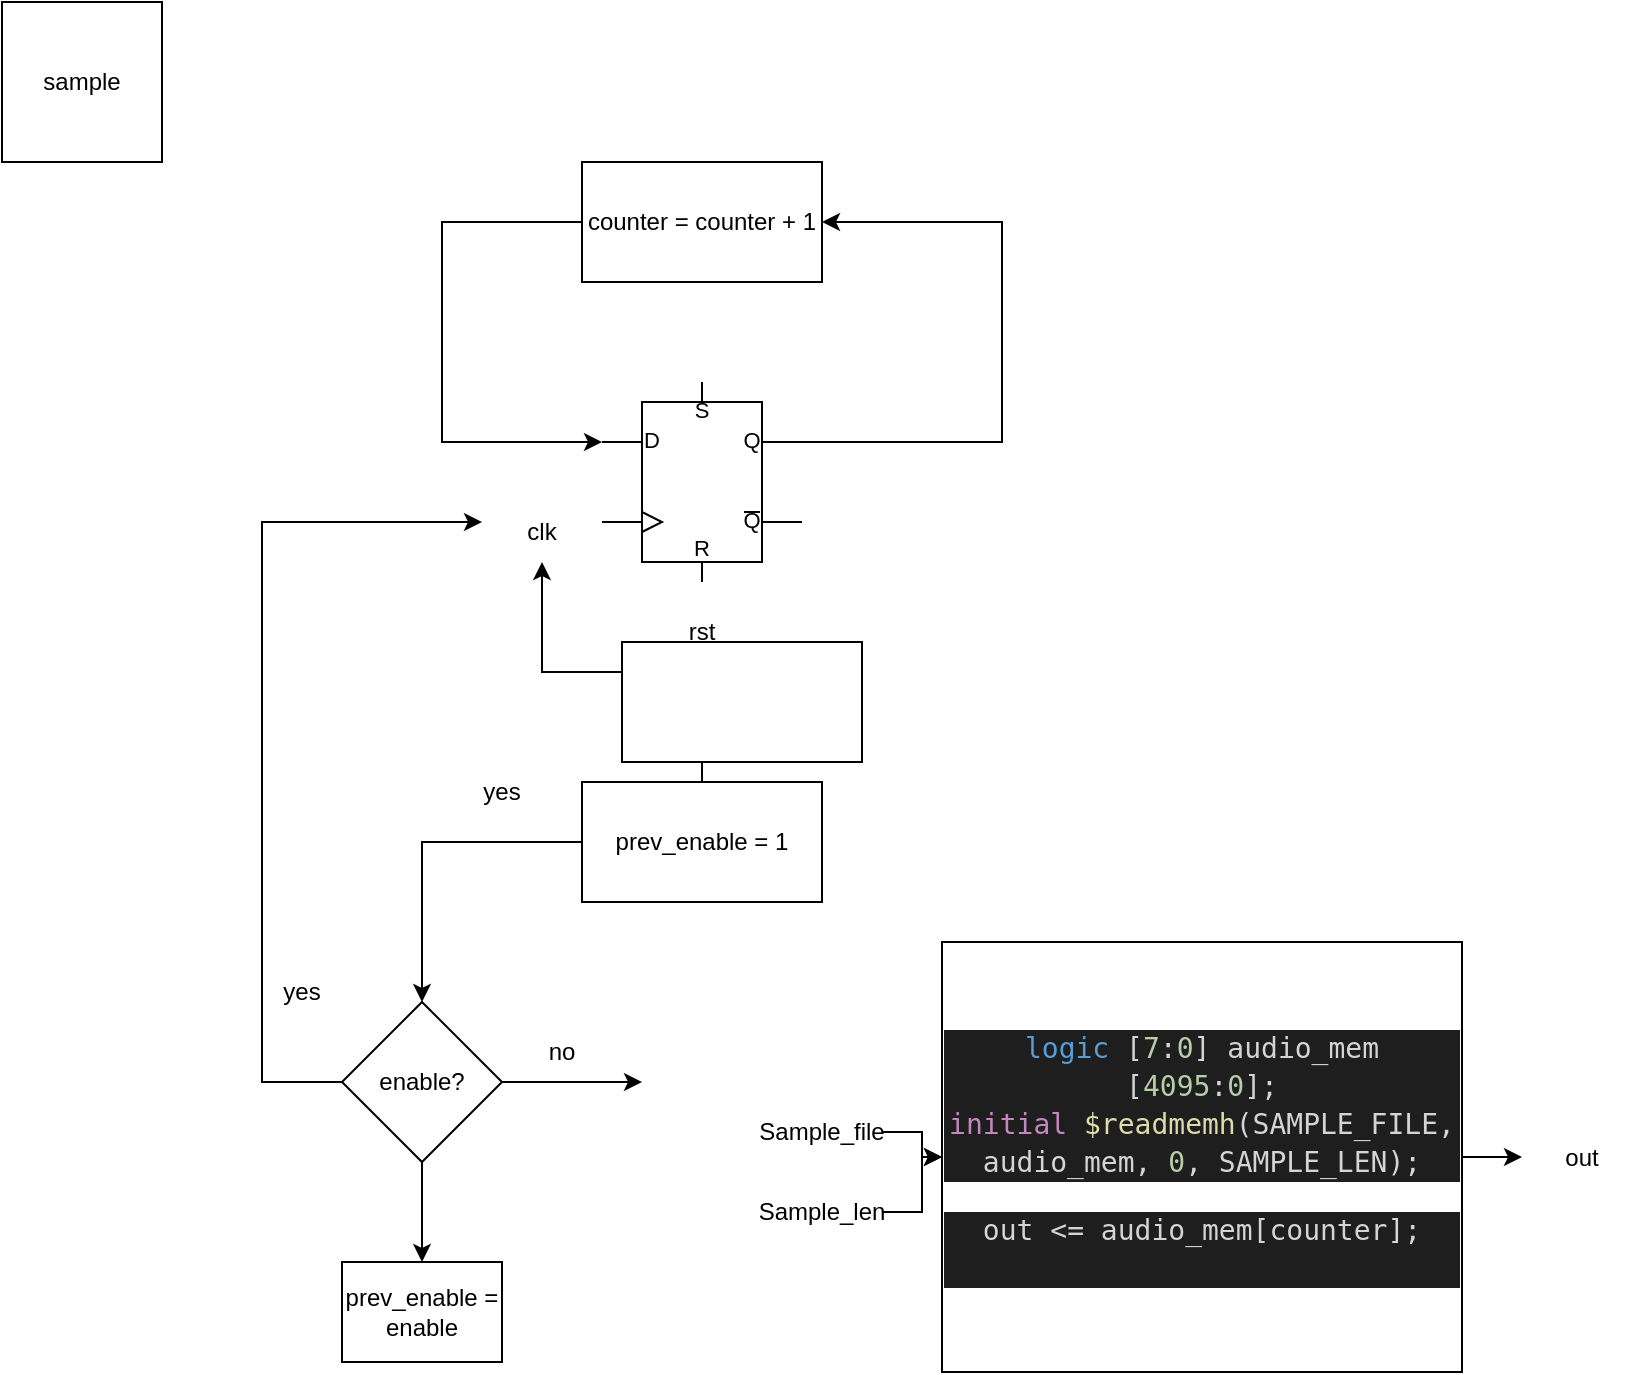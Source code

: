 <mxfile version="21.1.4" type="github">
  <diagram name="Page-1" id="BcCYY3gj11FTohZ3aPDq">
    <mxGraphModel dx="1360" dy="751" grid="1" gridSize="10" guides="1" tooltips="1" connect="1" arrows="1" fold="1" page="1" pageScale="1" pageWidth="850" pageHeight="1100" math="0" shadow="0">
      <root>
        <mxCell id="0" />
        <mxCell id="1" parent="0" />
        <mxCell id="mzFIE9k1Cb8Y-Et-fZ8_-1" value="sample" style="whiteSpace=wrap;html=1;aspect=fixed;" vertex="1" parent="1">
          <mxGeometry x="50" y="40" width="80" height="80" as="geometry" />
        </mxCell>
        <mxCell id="mzFIE9k1Cb8Y-Et-fZ8_-8" style="edgeStyle=orthogonalEdgeStyle;rounded=0;orthogonalLoop=1;jettySize=auto;html=1;exitX=1;exitY=0.3;exitDx=0;exitDy=0;exitPerimeter=0;entryX=1;entryY=0.5;entryDx=0;entryDy=0;" edge="1" parent="1" source="mzFIE9k1Cb8Y-Et-fZ8_-4" target="mzFIE9k1Cb8Y-Et-fZ8_-7">
          <mxGeometry relative="1" as="geometry">
            <Array as="points">
              <mxPoint x="550" y="260" />
              <mxPoint x="550" y="150" />
            </Array>
          </mxGeometry>
        </mxCell>
        <mxCell id="mzFIE9k1Cb8Y-Et-fZ8_-4" value="" style="verticalLabelPosition=bottom;shadow=0;dashed=0;align=center;html=1;verticalAlign=top;shape=mxgraph.electrical.logic_gates.d_type_rs_flip-flop;" vertex="1" parent="1">
          <mxGeometry x="350" y="230" width="100" height="100" as="geometry" />
        </mxCell>
        <mxCell id="mzFIE9k1Cb8Y-Et-fZ8_-5" value="rst" style="text;html=1;strokeColor=none;fillColor=none;align=center;verticalAlign=middle;whiteSpace=wrap;rounded=0;" vertex="1" parent="1">
          <mxGeometry x="370" y="340" width="60" height="30" as="geometry" />
        </mxCell>
        <mxCell id="mzFIE9k1Cb8Y-Et-fZ8_-6" value="&lt;div&gt;clk&lt;/div&gt;" style="text;html=1;strokeColor=none;fillColor=none;align=center;verticalAlign=middle;whiteSpace=wrap;rounded=0;" vertex="1" parent="1">
          <mxGeometry x="290" y="290" width="60" height="30" as="geometry" />
        </mxCell>
        <mxCell id="mzFIE9k1Cb8Y-Et-fZ8_-9" style="edgeStyle=orthogonalEdgeStyle;rounded=0;orthogonalLoop=1;jettySize=auto;html=1;entryX=0;entryY=0.3;entryDx=0;entryDy=0;entryPerimeter=0;" edge="1" parent="1" source="mzFIE9k1Cb8Y-Et-fZ8_-7" target="mzFIE9k1Cb8Y-Et-fZ8_-4">
          <mxGeometry relative="1" as="geometry">
            <Array as="points">
              <mxPoint x="270" y="150" />
              <mxPoint x="270" y="260" />
            </Array>
          </mxGeometry>
        </mxCell>
        <mxCell id="mzFIE9k1Cb8Y-Et-fZ8_-7" value="counter = counter + 1" style="rounded=0;whiteSpace=wrap;html=1;" vertex="1" parent="1">
          <mxGeometry x="340" y="120" width="120" height="60" as="geometry" />
        </mxCell>
        <mxCell id="mzFIE9k1Cb8Y-Et-fZ8_-13" style="edgeStyle=orthogonalEdgeStyle;rounded=0;orthogonalLoop=1;jettySize=auto;html=1;entryX=0.5;entryY=0;entryDx=0;entryDy=0;" edge="1" parent="1" source="mzFIE9k1Cb8Y-Et-fZ8_-10" target="mzFIE9k1Cb8Y-Et-fZ8_-12">
          <mxGeometry relative="1" as="geometry" />
        </mxCell>
        <mxCell id="mzFIE9k1Cb8Y-Et-fZ8_-14" style="edgeStyle=orthogonalEdgeStyle;rounded=0;orthogonalLoop=1;jettySize=auto;html=1;entryX=0.5;entryY=1;entryDx=0;entryDy=0;" edge="1" parent="1" source="mzFIE9k1Cb8Y-Et-fZ8_-10" target="mzFIE9k1Cb8Y-Et-fZ8_-6">
          <mxGeometry relative="1" as="geometry" />
        </mxCell>
        <mxCell id="mzFIE9k1Cb8Y-Et-fZ8_-10" value="&lt;div&gt;prev_enable = 1&lt;br&gt;&lt;/div&gt;" style="rounded=0;whiteSpace=wrap;html=1;" vertex="1" parent="1">
          <mxGeometry x="340" y="430" width="120" height="60" as="geometry" />
        </mxCell>
        <mxCell id="mzFIE9k1Cb8Y-Et-fZ8_-23" style="edgeStyle=orthogonalEdgeStyle;rounded=0;orthogonalLoop=1;jettySize=auto;html=1;entryX=0.5;entryY=0;entryDx=0;entryDy=0;" edge="1" parent="1" source="mzFIE9k1Cb8Y-Et-fZ8_-12" target="mzFIE9k1Cb8Y-Et-fZ8_-22">
          <mxGeometry relative="1" as="geometry" />
        </mxCell>
        <mxCell id="mzFIE9k1Cb8Y-Et-fZ8_-24" style="edgeStyle=orthogonalEdgeStyle;rounded=0;orthogonalLoop=1;jettySize=auto;html=1;" edge="1" parent="1" source="mzFIE9k1Cb8Y-Et-fZ8_-12" target="mzFIE9k1Cb8Y-Et-fZ8_-6">
          <mxGeometry relative="1" as="geometry">
            <Array as="points">
              <mxPoint x="180" y="580" />
              <mxPoint x="180" y="300" />
            </Array>
          </mxGeometry>
        </mxCell>
        <mxCell id="mzFIE9k1Cb8Y-Et-fZ8_-12" value="enable?" style="rhombus;whiteSpace=wrap;html=1;" vertex="1" parent="1">
          <mxGeometry x="220" y="540" width="80" height="80" as="geometry" />
        </mxCell>
        <mxCell id="mzFIE9k1Cb8Y-Et-fZ8_-15" value="yes" style="text;html=1;strokeColor=none;fillColor=none;align=center;verticalAlign=middle;whiteSpace=wrap;rounded=0;" vertex="1" parent="1">
          <mxGeometry x="270" y="420" width="60" height="30" as="geometry" />
        </mxCell>
        <mxCell id="mzFIE9k1Cb8Y-Et-fZ8_-16" value="no" style="text;html=1;strokeColor=none;fillColor=none;align=center;verticalAlign=middle;whiteSpace=wrap;rounded=0;" vertex="1" parent="1">
          <mxGeometry x="340" y="380" width="60" height="30" as="geometry" />
        </mxCell>
        <mxCell id="mzFIE9k1Cb8Y-Et-fZ8_-17" value="yes" style="text;html=1;strokeColor=none;fillColor=none;align=center;verticalAlign=middle;whiteSpace=wrap;rounded=0;" vertex="1" parent="1">
          <mxGeometry x="170" y="520" width="60" height="30" as="geometry" />
        </mxCell>
        <mxCell id="mzFIE9k1Cb8Y-Et-fZ8_-18" value="no" style="text;html=1;strokeColor=none;fillColor=none;align=center;verticalAlign=middle;whiteSpace=wrap;rounded=0;" vertex="1" parent="1">
          <mxGeometry x="300" y="550" width="60" height="30" as="geometry" />
        </mxCell>
        <mxCell id="mzFIE9k1Cb8Y-Et-fZ8_-20" value="" style="endArrow=classic;html=1;rounded=0;" edge="1" parent="1">
          <mxGeometry width="50" height="50" relative="1" as="geometry">
            <mxPoint x="300" y="580" as="sourcePoint" />
            <mxPoint x="370" y="580" as="targetPoint" />
          </mxGeometry>
        </mxCell>
        <mxCell id="mzFIE9k1Cb8Y-Et-fZ8_-22" value="prev_enable = enable" style="rounded=0;whiteSpace=wrap;html=1;" vertex="1" parent="1">
          <mxGeometry x="220" y="670" width="80" height="50" as="geometry" />
        </mxCell>
        <mxCell id="mzFIE9k1Cb8Y-Et-fZ8_-36" style="edgeStyle=orthogonalEdgeStyle;rounded=0;orthogonalLoop=1;jettySize=auto;html=1;" edge="1" parent="1" source="mzFIE9k1Cb8Y-Et-fZ8_-26" target="mzFIE9k1Cb8Y-Et-fZ8_-31">
          <mxGeometry relative="1" as="geometry" />
        </mxCell>
        <mxCell id="mzFIE9k1Cb8Y-Et-fZ8_-26" value="&lt;div style=&quot;color: rgb(212, 212, 212); background-color: rgb(30, 30, 30); font-family: &amp;quot;Droid Sans Mono&amp;quot;, &amp;quot;monospace&amp;quot;, monospace; font-weight: normal; font-size: 14px; line-height: 19px;&quot;&gt;&lt;div&gt;&lt;span style=&quot;color: #569cd6;&quot;&gt;logic&lt;/span&gt;&lt;span style=&quot;color: #d4d4d4;&quot;&gt; [&lt;/span&gt;&lt;span style=&quot;color: #b5cea8;&quot;&gt;7&lt;/span&gt;&lt;span style=&quot;color: #d4d4d4;&quot;&gt;:&lt;/span&gt;&lt;span style=&quot;color: #b5cea8;&quot;&gt;0&lt;/span&gt;&lt;span style=&quot;color: #d4d4d4;&quot;&gt;] audio_mem [&lt;/span&gt;&lt;span style=&quot;color: #b5cea8;&quot;&gt;4095&lt;/span&gt;&lt;span style=&quot;color: #d4d4d4;&quot;&gt;:&lt;/span&gt;&lt;span style=&quot;color: #b5cea8;&quot;&gt;0&lt;/span&gt;&lt;span style=&quot;color: #d4d4d4;&quot;&gt;];&lt;/span&gt;&lt;/div&gt;&lt;div&gt;&lt;span style=&quot;color: #d4d4d4;&quot;&gt;  &lt;/span&gt;&lt;span style=&quot;color: #c586c0;&quot;&gt;initial&lt;/span&gt;&lt;span style=&quot;color: #d4d4d4;&quot;&gt; &lt;/span&gt;&lt;span style=&quot;color: #dcdcaa;&quot;&gt;$readmemh&lt;/span&gt;&lt;span style=&quot;color: #d4d4d4;&quot;&gt;(SAMPLE_FILE, audio_mem, &lt;/span&gt;&lt;span style=&quot;color: #b5cea8;&quot;&gt;0&lt;/span&gt;&lt;span style=&quot;color: #d4d4d4;&quot;&gt;, SAMPLE_LEN);&lt;/span&gt;&lt;/div&gt;&lt;/div&gt;&lt;div&gt;&lt;br&gt;&lt;/div&gt;&lt;div&gt;&lt;div style=&quot;color: rgb(212, 212, 212); background-color: rgb(30, 30, 30); font-family: &amp;quot;Droid Sans Mono&amp;quot;, &amp;quot;monospace&amp;quot;, monospace; font-weight: normal; font-size: 14px; line-height: 19px;&quot;&gt;&lt;div&gt;      out &amp;lt;= audio_mem[counter];&lt;/div&gt;&lt;div&gt;&lt;span style=&quot;color: #d4d4d4;&quot;&gt;&lt;br&gt;&lt;/span&gt;&lt;/div&gt;&lt;/div&gt;&lt;/div&gt;" style="rounded=0;whiteSpace=wrap;html=1;" vertex="1" parent="1">
          <mxGeometry x="520" y="510" width="260" height="215" as="geometry" />
        </mxCell>
        <mxCell id="mzFIE9k1Cb8Y-Et-fZ8_-32" style="edgeStyle=orthogonalEdgeStyle;rounded=0;orthogonalLoop=1;jettySize=auto;html=1;" edge="1" parent="1" source="mzFIE9k1Cb8Y-Et-fZ8_-27" target="mzFIE9k1Cb8Y-Et-fZ8_-26">
          <mxGeometry relative="1" as="geometry" />
        </mxCell>
        <mxCell id="mzFIE9k1Cb8Y-Et-fZ8_-27" value="Sample_file" style="text;html=1;strokeColor=none;fillColor=none;align=center;verticalAlign=middle;whiteSpace=wrap;rounded=0;" vertex="1" parent="1">
          <mxGeometry x="430" y="590" width="60" height="30" as="geometry" />
        </mxCell>
        <mxCell id="mzFIE9k1Cb8Y-Et-fZ8_-33" style="edgeStyle=orthogonalEdgeStyle;rounded=0;orthogonalLoop=1;jettySize=auto;html=1;" edge="1" parent="1" source="mzFIE9k1Cb8Y-Et-fZ8_-28" target="mzFIE9k1Cb8Y-Et-fZ8_-26">
          <mxGeometry relative="1" as="geometry" />
        </mxCell>
        <mxCell id="mzFIE9k1Cb8Y-Et-fZ8_-28" value="Sample_len" style="text;html=1;strokeColor=none;fillColor=none;align=center;verticalAlign=middle;whiteSpace=wrap;rounded=0;" vertex="1" parent="1">
          <mxGeometry x="430" y="630" width="60" height="30" as="geometry" />
        </mxCell>
        <mxCell id="mzFIE9k1Cb8Y-Et-fZ8_-30" value="" style="rounded=0;whiteSpace=wrap;html=1;" vertex="1" parent="1">
          <mxGeometry x="360" y="360" width="120" height="60" as="geometry" />
        </mxCell>
        <mxCell id="mzFIE9k1Cb8Y-Et-fZ8_-31" value="out" style="text;html=1;strokeColor=none;fillColor=none;align=center;verticalAlign=middle;whiteSpace=wrap;rounded=0;" vertex="1" parent="1">
          <mxGeometry x="810" y="602.5" width="60" height="30" as="geometry" />
        </mxCell>
      </root>
    </mxGraphModel>
  </diagram>
</mxfile>
